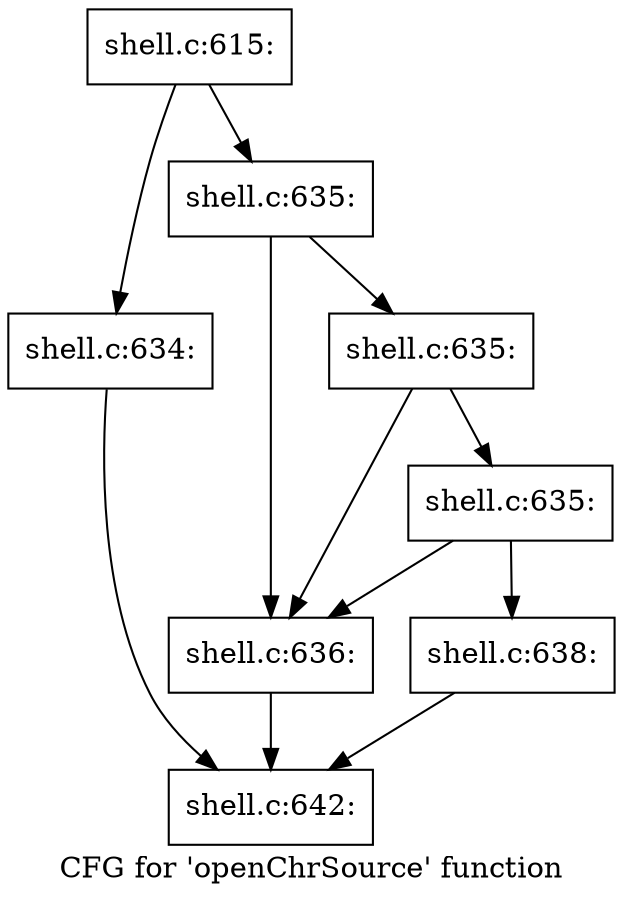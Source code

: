digraph "CFG for 'openChrSource' function" {
	label="CFG for 'openChrSource' function";

	Node0x560277337bd0 [shape=record,label="{shell.c:615:}"];
	Node0x560277337bd0 -> Node0x56027733c9e0;
	Node0x560277337bd0 -> Node0x56027733ca30;
	Node0x56027733c9e0 [shape=record,label="{shell.c:634:}"];
	Node0x56027733c9e0 -> Node0x560277337de0;
	Node0x56027733ca30 [shape=record,label="{shell.c:635:}"];
	Node0x56027733ca30 -> Node0x56027733cef0;
	Node0x56027733ca30 -> Node0x56027733d060;
	Node0x56027733d060 [shape=record,label="{shell.c:635:}"];
	Node0x56027733d060 -> Node0x56027733cef0;
	Node0x56027733d060 -> Node0x56027733cfe0;
	Node0x56027733cfe0 [shape=record,label="{shell.c:635:}"];
	Node0x56027733cfe0 -> Node0x56027733cef0;
	Node0x56027733cfe0 -> Node0x56027733cf90;
	Node0x56027733cef0 [shape=record,label="{shell.c:636:}"];
	Node0x56027733cef0 -> Node0x560277337de0;
	Node0x56027733cf90 [shape=record,label="{shell.c:638:}"];
	Node0x56027733cf90 -> Node0x560277337de0;
	Node0x560277337de0 [shape=record,label="{shell.c:642:}"];
}
